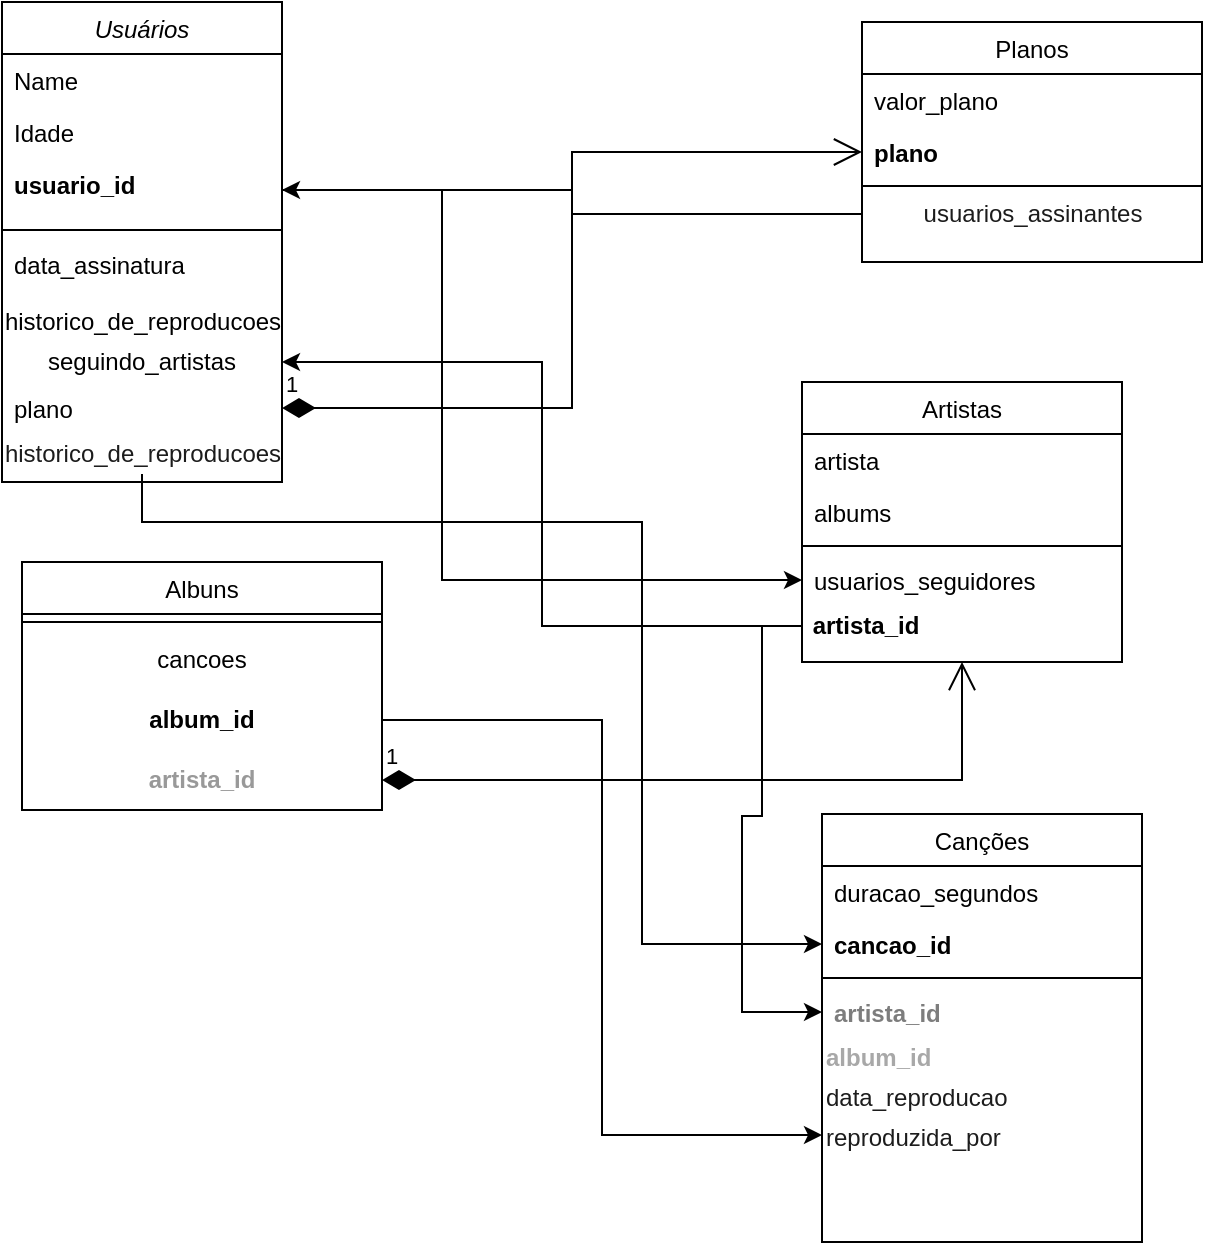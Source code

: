 <mxfile version="18.2.0" type="github">
  <diagram id="C5RBs43oDa-KdzZeNtuy" name="Page-1">
    <mxGraphModel dx="1990" dy="712" grid="1" gridSize="10" guides="1" tooltips="1" connect="1" arrows="1" fold="1" page="1" pageScale="1" pageWidth="827" pageHeight="1169" math="0" shadow="0">
      <root>
        <mxCell id="WIyWlLk6GJQsqaUBKTNV-0" />
        <mxCell id="WIyWlLk6GJQsqaUBKTNV-1" parent="WIyWlLk6GJQsqaUBKTNV-0" />
        <mxCell id="zkfFHV4jXpPFQw0GAbJ--0" value="Usuários" style="swimlane;fontStyle=2;align=center;verticalAlign=top;childLayout=stackLayout;horizontal=1;startSize=26;horizontalStack=0;resizeParent=1;resizeLast=0;collapsible=1;marginBottom=0;rounded=0;shadow=0;strokeWidth=1;" parent="WIyWlLk6GJQsqaUBKTNV-1" vertex="1">
          <mxGeometry x="80" y="110" width="140" height="240" as="geometry">
            <mxRectangle x="230" y="140" width="160" height="26" as="alternateBounds" />
          </mxGeometry>
        </mxCell>
        <mxCell id="zkfFHV4jXpPFQw0GAbJ--1" value="Name" style="text;align=left;verticalAlign=top;spacingLeft=4;spacingRight=4;overflow=hidden;rotatable=0;points=[[0,0.5],[1,0.5]];portConstraint=eastwest;" parent="zkfFHV4jXpPFQw0GAbJ--0" vertex="1">
          <mxGeometry y="26" width="140" height="26" as="geometry" />
        </mxCell>
        <mxCell id="zkfFHV4jXpPFQw0GAbJ--2" value="Idade" style="text;align=left;verticalAlign=top;spacingLeft=4;spacingRight=4;overflow=hidden;rotatable=0;points=[[0,0.5],[1,0.5]];portConstraint=eastwest;rounded=0;shadow=0;html=0;" parent="zkfFHV4jXpPFQw0GAbJ--0" vertex="1">
          <mxGeometry y="52" width="140" height="26" as="geometry" />
        </mxCell>
        <mxCell id="zkfFHV4jXpPFQw0GAbJ--3" value="usuario_id" style="text;align=left;verticalAlign=top;spacingLeft=4;spacingRight=4;overflow=hidden;rotatable=0;points=[[0,0.5],[1,0.5]];portConstraint=eastwest;rounded=0;shadow=0;html=0;fontStyle=1" parent="zkfFHV4jXpPFQw0GAbJ--0" vertex="1">
          <mxGeometry y="78" width="140" height="32" as="geometry" />
        </mxCell>
        <mxCell id="zkfFHV4jXpPFQw0GAbJ--4" value="" style="line;html=1;strokeWidth=1;align=left;verticalAlign=middle;spacingTop=-1;spacingLeft=3;spacingRight=3;rotatable=0;labelPosition=right;points=[];portConstraint=eastwest;" parent="zkfFHV4jXpPFQw0GAbJ--0" vertex="1">
          <mxGeometry y="110" width="140" height="8" as="geometry" />
        </mxCell>
        <mxCell id="zkfFHV4jXpPFQw0GAbJ--5" value="data_assinatura" style="text;align=left;verticalAlign=top;spacingLeft=4;spacingRight=4;overflow=hidden;rotatable=0;points=[[0,0.5],[1,0.5]];portConstraint=eastwest;" parent="zkfFHV4jXpPFQw0GAbJ--0" vertex="1">
          <mxGeometry y="118" width="140" height="32" as="geometry" />
        </mxCell>
        <mxCell id="215bajn0TKY0GkcJYVCk-1" value="historico_de_reproducoes" style="text;html=1;align=center;verticalAlign=middle;resizable=0;points=[];autosize=1;strokeColor=none;fillColor=none;" vertex="1" parent="zkfFHV4jXpPFQw0GAbJ--0">
          <mxGeometry y="150" width="140" height="20" as="geometry" />
        </mxCell>
        <mxCell id="215bajn0TKY0GkcJYVCk-9" value="seguindo_artistas" style="text;html=1;strokeColor=none;fillColor=none;align=center;verticalAlign=middle;whiteSpace=wrap;rounded=0;" vertex="1" parent="zkfFHV4jXpPFQw0GAbJ--0">
          <mxGeometry y="170" width="140" height="20" as="geometry" />
        </mxCell>
        <mxCell id="215bajn0TKY0GkcJYVCk-19" value="plano" style="text;align=left;verticalAlign=top;spacingLeft=4;spacingRight=4;overflow=hidden;rotatable=0;points=[[0,0.5],[1,0.5]];portConstraint=eastwest;rounded=0;shadow=0;html=0;fontStyle=0" vertex="1" parent="zkfFHV4jXpPFQw0GAbJ--0">
          <mxGeometry y="190" width="140" height="26" as="geometry" />
        </mxCell>
        <mxCell id="215bajn0TKY0GkcJYVCk-28" value="historico_de_reproducoes" style="text;html=1;align=center;verticalAlign=middle;resizable=0;points=[];autosize=1;strokeColor=none;fillColor=none;fontColor=#1C1C1C;" vertex="1" parent="zkfFHV4jXpPFQw0GAbJ--0">
          <mxGeometry y="216" width="140" height="20" as="geometry" />
        </mxCell>
        <mxCell id="zkfFHV4jXpPFQw0GAbJ--6" value="Artistas" style="swimlane;fontStyle=0;align=center;verticalAlign=top;childLayout=stackLayout;horizontal=1;startSize=26;horizontalStack=0;resizeParent=1;resizeLast=0;collapsible=1;marginBottom=0;rounded=0;shadow=0;strokeWidth=1;" parent="WIyWlLk6GJQsqaUBKTNV-1" vertex="1">
          <mxGeometry x="480" y="300" width="160" height="140" as="geometry">
            <mxRectangle x="130" y="380" width="160" height="26" as="alternateBounds" />
          </mxGeometry>
        </mxCell>
        <mxCell id="zkfFHV4jXpPFQw0GAbJ--7" value="artista" style="text;align=left;verticalAlign=top;spacingLeft=4;spacingRight=4;overflow=hidden;rotatable=0;points=[[0,0.5],[1,0.5]];portConstraint=eastwest;" parent="zkfFHV4jXpPFQw0GAbJ--6" vertex="1">
          <mxGeometry y="26" width="160" height="26" as="geometry" />
        </mxCell>
        <mxCell id="zkfFHV4jXpPFQw0GAbJ--8" value="albums" style="text;align=left;verticalAlign=top;spacingLeft=4;spacingRight=4;overflow=hidden;rotatable=0;points=[[0,0.5],[1,0.5]];portConstraint=eastwest;rounded=0;shadow=0;html=0;" parent="zkfFHV4jXpPFQw0GAbJ--6" vertex="1">
          <mxGeometry y="52" width="160" height="26" as="geometry" />
        </mxCell>
        <mxCell id="zkfFHV4jXpPFQw0GAbJ--9" value="" style="line;html=1;strokeWidth=1;align=left;verticalAlign=middle;spacingTop=-1;spacingLeft=3;spacingRight=3;rotatable=0;labelPosition=right;points=[];portConstraint=eastwest;" parent="zkfFHV4jXpPFQw0GAbJ--6" vertex="1">
          <mxGeometry y="78" width="160" height="8" as="geometry" />
        </mxCell>
        <mxCell id="zkfFHV4jXpPFQw0GAbJ--10" value="usuarios_seguidores" style="text;align=left;verticalAlign=top;spacingLeft=4;spacingRight=4;overflow=hidden;rotatable=0;points=[[0,0.5],[1,0.5]];portConstraint=eastwest;fontStyle=0" parent="zkfFHV4jXpPFQw0GAbJ--6" vertex="1">
          <mxGeometry y="86" width="160" height="26" as="geometry" />
        </mxCell>
        <mxCell id="215bajn0TKY0GkcJYVCk-20" value="&lt;b&gt;&amp;nbsp;artista_id&lt;/b&gt;" style="text;html=1;align=left;verticalAlign=middle;resizable=0;points=[];autosize=1;strokeColor=none;fillColor=none;" vertex="1" parent="zkfFHV4jXpPFQw0GAbJ--6">
          <mxGeometry y="112" width="160" height="20" as="geometry" />
        </mxCell>
        <mxCell id="zkfFHV4jXpPFQw0GAbJ--13" value="Albuns" style="swimlane;fontStyle=0;align=center;verticalAlign=top;childLayout=stackLayout;horizontal=1;startSize=26;horizontalStack=0;resizeParent=1;resizeLast=0;collapsible=1;marginBottom=0;rounded=0;shadow=0;strokeWidth=1;" parent="WIyWlLk6GJQsqaUBKTNV-1" vertex="1">
          <mxGeometry x="90" y="390" width="180" height="124" as="geometry">
            <mxRectangle x="90" y="390" width="170" height="26" as="alternateBounds" />
          </mxGeometry>
        </mxCell>
        <mxCell id="zkfFHV4jXpPFQw0GAbJ--15" value="" style="line;html=1;strokeWidth=1;align=left;verticalAlign=middle;spacingTop=-1;spacingLeft=3;spacingRight=3;rotatable=0;labelPosition=right;points=[];portConstraint=eastwest;" parent="zkfFHV4jXpPFQw0GAbJ--13" vertex="1">
          <mxGeometry y="26" width="180" height="8" as="geometry" />
        </mxCell>
        <mxCell id="215bajn0TKY0GkcJYVCk-21" value="cancoes" style="text;html=1;strokeColor=none;fillColor=none;align=center;verticalAlign=middle;whiteSpace=wrap;rounded=0;" vertex="1" parent="zkfFHV4jXpPFQw0GAbJ--13">
          <mxGeometry y="34" width="180" height="30" as="geometry" />
        </mxCell>
        <mxCell id="215bajn0TKY0GkcJYVCk-22" value="&lt;b&gt;album_id&lt;/b&gt;" style="text;html=1;strokeColor=none;fillColor=none;align=center;verticalAlign=middle;whiteSpace=wrap;rounded=0;" vertex="1" parent="zkfFHV4jXpPFQw0GAbJ--13">
          <mxGeometry y="64" width="180" height="30" as="geometry" />
        </mxCell>
        <mxCell id="215bajn0TKY0GkcJYVCk-23" value="&lt;b&gt;&lt;font color=&quot;#999999&quot;&gt;artista_id&lt;/font&gt;&lt;/b&gt;" style="text;html=1;strokeColor=none;fillColor=none;align=center;verticalAlign=middle;whiteSpace=wrap;rounded=0;" vertex="1" parent="zkfFHV4jXpPFQw0GAbJ--13">
          <mxGeometry y="94" width="180" height="30" as="geometry" />
        </mxCell>
        <mxCell id="zkfFHV4jXpPFQw0GAbJ--17" value="Planos" style="swimlane;fontStyle=0;align=center;verticalAlign=top;childLayout=stackLayout;horizontal=1;startSize=26;horizontalStack=0;resizeParent=1;resizeLast=0;collapsible=1;marginBottom=0;rounded=0;shadow=0;strokeWidth=1;" parent="WIyWlLk6GJQsqaUBKTNV-1" vertex="1">
          <mxGeometry x="510" y="120" width="170" height="120" as="geometry">
            <mxRectangle x="550" y="140" width="160" height="26" as="alternateBounds" />
          </mxGeometry>
        </mxCell>
        <mxCell id="zkfFHV4jXpPFQw0GAbJ--18" value="valor_plano" style="text;align=left;verticalAlign=top;spacingLeft=4;spacingRight=4;overflow=hidden;rotatable=0;points=[[0,0.5],[1,0.5]];portConstraint=eastwest;" parent="zkfFHV4jXpPFQw0GAbJ--17" vertex="1">
          <mxGeometry y="26" width="170" height="26" as="geometry" />
        </mxCell>
        <mxCell id="zkfFHV4jXpPFQw0GAbJ--19" value="plano" style="text;align=left;verticalAlign=top;spacingLeft=4;spacingRight=4;overflow=hidden;rotatable=0;points=[[0,0.5],[1,0.5]];portConstraint=eastwest;rounded=0;shadow=0;html=0;fontStyle=1" parent="zkfFHV4jXpPFQw0GAbJ--17" vertex="1">
          <mxGeometry y="52" width="170" height="26" as="geometry" />
        </mxCell>
        <mxCell id="zkfFHV4jXpPFQw0GAbJ--23" value="" style="line;html=1;strokeWidth=1;align=left;verticalAlign=middle;spacingTop=-1;spacingLeft=3;spacingRight=3;rotatable=0;labelPosition=right;points=[];portConstraint=eastwest;" parent="zkfFHV4jXpPFQw0GAbJ--17" vertex="1">
          <mxGeometry y="78" width="170" height="8" as="geometry" />
        </mxCell>
        <mxCell id="215bajn0TKY0GkcJYVCk-26" value="&lt;font color=&quot;#1c1c1c&quot;&gt;usuarios_assinantes&lt;/font&gt;" style="text;html=1;align=center;verticalAlign=middle;resizable=0;points=[];autosize=1;strokeColor=none;fillColor=none;fontColor=#7D7D7D;" vertex="1" parent="zkfFHV4jXpPFQw0GAbJ--17">
          <mxGeometry y="86" width="170" height="20" as="geometry" />
        </mxCell>
        <mxCell id="215bajn0TKY0GkcJYVCk-13" value="Canções" style="swimlane;fontStyle=0;align=center;verticalAlign=top;childLayout=stackLayout;horizontal=1;startSize=26;horizontalStack=0;resizeParent=1;resizeLast=0;collapsible=1;marginBottom=0;rounded=0;shadow=0;strokeWidth=1;" vertex="1" parent="WIyWlLk6GJQsqaUBKTNV-1">
          <mxGeometry x="490" y="516" width="160" height="214" as="geometry">
            <mxRectangle x="130" y="380" width="160" height="26" as="alternateBounds" />
          </mxGeometry>
        </mxCell>
        <mxCell id="215bajn0TKY0GkcJYVCk-14" value="duracao_segundos" style="text;align=left;verticalAlign=top;spacingLeft=4;spacingRight=4;overflow=hidden;rotatable=0;points=[[0,0.5],[1,0.5]];portConstraint=eastwest;" vertex="1" parent="215bajn0TKY0GkcJYVCk-13">
          <mxGeometry y="26" width="160" height="26" as="geometry" />
        </mxCell>
        <mxCell id="215bajn0TKY0GkcJYVCk-15" value="cancao_id" style="text;align=left;verticalAlign=top;spacingLeft=4;spacingRight=4;overflow=hidden;rotatable=0;points=[[0,0.5],[1,0.5]];portConstraint=eastwest;rounded=0;shadow=0;html=0;fontStyle=1" vertex="1" parent="215bajn0TKY0GkcJYVCk-13">
          <mxGeometry y="52" width="160" height="26" as="geometry" />
        </mxCell>
        <mxCell id="215bajn0TKY0GkcJYVCk-16" value="" style="line;html=1;strokeWidth=1;align=left;verticalAlign=middle;spacingTop=-1;spacingLeft=3;spacingRight=3;rotatable=0;labelPosition=right;points=[];portConstraint=eastwest;" vertex="1" parent="215bajn0TKY0GkcJYVCk-13">
          <mxGeometry y="78" width="160" height="8" as="geometry" />
        </mxCell>
        <mxCell id="215bajn0TKY0GkcJYVCk-17" value="artista_id" style="text;align=left;verticalAlign=top;spacingLeft=4;spacingRight=4;overflow=hidden;rotatable=0;points=[[0,0.5],[1,0.5]];portConstraint=eastwest;fontStyle=1;fontColor=#7D7D7D;" vertex="1" parent="215bajn0TKY0GkcJYVCk-13">
          <mxGeometry y="86" width="160" height="26" as="geometry" />
        </mxCell>
        <mxCell id="215bajn0TKY0GkcJYVCk-33" value="&lt;b&gt;&lt;font color=&quot;#a8a8a8&quot;&gt;album_id&lt;/font&gt;&lt;/b&gt;" style="text;html=1;align=left;verticalAlign=middle;resizable=0;points=[];autosize=1;strokeColor=none;fillColor=none;fontColor=#1C1C1C;" vertex="1" parent="215bajn0TKY0GkcJYVCk-13">
          <mxGeometry y="112" width="160" height="20" as="geometry" />
        </mxCell>
        <mxCell id="215bajn0TKY0GkcJYVCk-37" value="data_reproducao" style="text;html=1;align=left;verticalAlign=middle;resizable=0;points=[];autosize=1;strokeColor=none;fillColor=none;fontColor=#1C1C1C;" vertex="1" parent="215bajn0TKY0GkcJYVCk-13">
          <mxGeometry y="132" width="160" height="20" as="geometry" />
        </mxCell>
        <mxCell id="215bajn0TKY0GkcJYVCk-36" value="&lt;font color=&quot;#1c1c1c&quot;&gt;reproduzida_por&lt;/font&gt;" style="text;html=1;align=left;verticalAlign=middle;resizable=0;points=[];autosize=1;strokeColor=none;fillColor=none;fontColor=#A8A8A8;" vertex="1" parent="215bajn0TKY0GkcJYVCk-13">
          <mxGeometry y="152" width="160" height="20" as="geometry" />
        </mxCell>
        <mxCell id="215bajn0TKY0GkcJYVCk-25" value="1" style="endArrow=open;html=1;endSize=12;startArrow=diamondThin;startSize=14;startFill=1;edgeStyle=orthogonalEdgeStyle;align=left;verticalAlign=bottom;rounded=0;entryX=0.5;entryY=1;entryDx=0;entryDy=0;" edge="1" parent="WIyWlLk6GJQsqaUBKTNV-1" source="215bajn0TKY0GkcJYVCk-23" target="zkfFHV4jXpPFQw0GAbJ--6">
          <mxGeometry x="-1" y="3" relative="1" as="geometry">
            <mxPoint x="290" y="490" as="sourcePoint" />
            <mxPoint x="610" y="431.5" as="targetPoint" />
          </mxGeometry>
        </mxCell>
        <mxCell id="215bajn0TKY0GkcJYVCk-27" style="edgeStyle=orthogonalEdgeStyle;rounded=0;orthogonalLoop=1;jettySize=auto;html=1;fontColor=#1C1C1C;" edge="1" parent="WIyWlLk6GJQsqaUBKTNV-1" source="215bajn0TKY0GkcJYVCk-26" target="zkfFHV4jXpPFQw0GAbJ--3">
          <mxGeometry relative="1" as="geometry" />
        </mxCell>
        <mxCell id="215bajn0TKY0GkcJYVCk-6" value="1" style="endArrow=open;html=1;endSize=12;startArrow=diamondThin;startSize=14;startFill=1;edgeStyle=orthogonalEdgeStyle;align=left;verticalAlign=bottom;rounded=0;entryX=0;entryY=0.5;entryDx=0;entryDy=0;" edge="1" parent="WIyWlLk6GJQsqaUBKTNV-1" source="215bajn0TKY0GkcJYVCk-19" target="zkfFHV4jXpPFQw0GAbJ--19">
          <mxGeometry x="-1" y="3" relative="1" as="geometry">
            <mxPoint x="190" y="243.5" as="sourcePoint" />
            <mxPoint x="350" y="180" as="targetPoint" />
          </mxGeometry>
        </mxCell>
        <mxCell id="215bajn0TKY0GkcJYVCk-29" style="edgeStyle=orthogonalEdgeStyle;rounded=0;orthogonalLoop=1;jettySize=auto;html=1;fontColor=#1C1C1C;entryX=0;entryY=0.5;entryDx=0;entryDy=0;" edge="1" parent="WIyWlLk6GJQsqaUBKTNV-1" source="215bajn0TKY0GkcJYVCk-28" target="215bajn0TKY0GkcJYVCk-15">
          <mxGeometry relative="1" as="geometry">
            <mxPoint x="380" y="580" as="targetPoint" />
            <Array as="points">
              <mxPoint x="150" y="370" />
              <mxPoint x="400" y="370" />
              <mxPoint x="400" y="581" />
            </Array>
          </mxGeometry>
        </mxCell>
        <mxCell id="215bajn0TKY0GkcJYVCk-30" style="edgeStyle=orthogonalEdgeStyle;rounded=0;orthogonalLoop=1;jettySize=auto;html=1;fontColor=#1C1C1C;entryX=0;entryY=0.5;entryDx=0;entryDy=0;" edge="1" parent="WIyWlLk6GJQsqaUBKTNV-1" source="zkfFHV4jXpPFQw0GAbJ--3" target="zkfFHV4jXpPFQw0GAbJ--10">
          <mxGeometry relative="1" as="geometry">
            <mxPoint x="310" y="204" as="targetPoint" />
            <Array as="points">
              <mxPoint x="300" y="204" />
              <mxPoint x="300" y="399" />
            </Array>
          </mxGeometry>
        </mxCell>
        <mxCell id="215bajn0TKY0GkcJYVCk-31" style="edgeStyle=orthogonalEdgeStyle;rounded=0;orthogonalLoop=1;jettySize=auto;html=1;entryX=1;entryY=0.5;entryDx=0;entryDy=0;fontColor=#1C1C1C;" edge="1" parent="WIyWlLk6GJQsqaUBKTNV-1" source="215bajn0TKY0GkcJYVCk-20" target="215bajn0TKY0GkcJYVCk-9">
          <mxGeometry relative="1" as="geometry" />
        </mxCell>
        <mxCell id="215bajn0TKY0GkcJYVCk-34" style="edgeStyle=orthogonalEdgeStyle;rounded=0;orthogonalLoop=1;jettySize=auto;html=1;fontColor=#A8A8A8;entryX=0;entryY=0.75;entryDx=0;entryDy=0;" edge="1" parent="WIyWlLk6GJQsqaUBKTNV-1" source="215bajn0TKY0GkcJYVCk-22" target="215bajn0TKY0GkcJYVCk-13">
          <mxGeometry relative="1" as="geometry">
            <mxPoint x="340" y="650" as="targetPoint" />
          </mxGeometry>
        </mxCell>
        <mxCell id="215bajn0TKY0GkcJYVCk-35" style="edgeStyle=orthogonalEdgeStyle;rounded=0;orthogonalLoop=1;jettySize=auto;html=1;fontColor=#A8A8A8;entryX=0;entryY=0.5;entryDx=0;entryDy=0;" edge="1" parent="WIyWlLk6GJQsqaUBKTNV-1" source="215bajn0TKY0GkcJYVCk-20" target="215bajn0TKY0GkcJYVCk-17">
          <mxGeometry relative="1" as="geometry">
            <mxPoint x="430" y="620" as="targetPoint" />
            <Array as="points">
              <mxPoint x="460" y="422" />
              <mxPoint x="460" y="517" />
              <mxPoint x="450" y="517" />
              <mxPoint x="450" y="615" />
            </Array>
          </mxGeometry>
        </mxCell>
      </root>
    </mxGraphModel>
  </diagram>
</mxfile>
